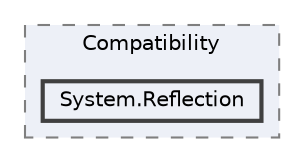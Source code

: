 digraph "C:/Users/adenf/RiderProjects/Openlabs.Mgcxm/Openlabs.Mgcxm/JWT/Compatibility/System.Reflection"
{
 // LATEX_PDF_SIZE
  bgcolor="transparent";
  edge [fontname=Helvetica,fontsize=10,labelfontname=Helvetica,labelfontsize=10];
  node [fontname=Helvetica,fontsize=10,shape=box,height=0.2,width=0.4];
  compound=true
  subgraph clusterdir_8698bff08e98054ccc6c25fe3a7d755b {
    graph [ bgcolor="#edf0f7", pencolor="grey50", label="Compatibility", fontname=Helvetica,fontsize=10 style="filled,dashed", URL="dir_8698bff08e98054ccc6c25fe3a7d755b.html",tooltip=""]
  dir_371115faa1a8aff4969000b9e8901c48 [label="System.Reflection", fillcolor="#edf0f7", color="grey25", style="filled,bold", URL="dir_371115faa1a8aff4969000b9e8901c48.html",tooltip=""];
  }
}
